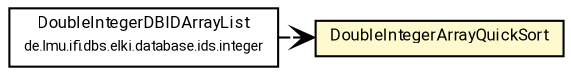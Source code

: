 #!/usr/local/bin/dot
#
# Class diagram 
# Generated by UMLGraph version R5_7_2-60-g0e99a6 (http://www.spinellis.gr/umlgraph/)
#

digraph G {
	graph [fontnames="svg"]
	edge [fontname="Roboto",fontsize=7,labelfontname="Roboto",labelfontsize=7,color="black"];
	node [fontname="Roboto",fontcolor="black",fontsize=8,shape=plaintext,margin=0,width=0,height=0];
	nodesep=0.15;
	ranksep=0.25;
	rankdir=LR;
	// de.lmu.ifi.dbs.elki.database.ids.integer.DoubleIntegerDBIDArrayList
	c3498506 [label=<<table title="de.lmu.ifi.dbs.elki.database.ids.integer.DoubleIntegerDBIDArrayList" border="0" cellborder="1" cellspacing="0" cellpadding="2" href="../../../database/ids/integer/DoubleIntegerDBIDArrayList.html" target="_parent">
		<tr><td><table border="0" cellspacing="0" cellpadding="1">
		<tr><td align="center" balign="center"> <font face="Roboto">DoubleIntegerDBIDArrayList</font> </td></tr>
		<tr><td align="center" balign="center"> <font face="Roboto" point-size="7.0">de.lmu.ifi.dbs.elki.database.ids.integer</font> </td></tr>
		</table></td></tr>
		</table>>, URL="../../../database/ids/integer/DoubleIntegerDBIDArrayList.html"];
	// de.lmu.ifi.dbs.elki.utilities.datastructures.arrays.DoubleIntegerArrayQuickSort
	c3499226 [label=<<table title="de.lmu.ifi.dbs.elki.utilities.datastructures.arrays.DoubleIntegerArrayQuickSort" border="0" cellborder="1" cellspacing="0" cellpadding="2" bgcolor="lemonChiffon" href="DoubleIntegerArrayQuickSort.html" target="_parent">
		<tr><td><table border="0" cellspacing="0" cellpadding="1">
		<tr><td align="center" balign="center"> <font face="Roboto">DoubleIntegerArrayQuickSort</font> </td></tr>
		</table></td></tr>
		</table>>, URL="DoubleIntegerArrayQuickSort.html"];
	// de.lmu.ifi.dbs.elki.database.ids.integer.DoubleIntegerDBIDArrayList depend de.lmu.ifi.dbs.elki.utilities.datastructures.arrays.DoubleIntegerArrayQuickSort
	c3498506 -> c3499226 [arrowhead=open,style=dashed,weight=0];
}

